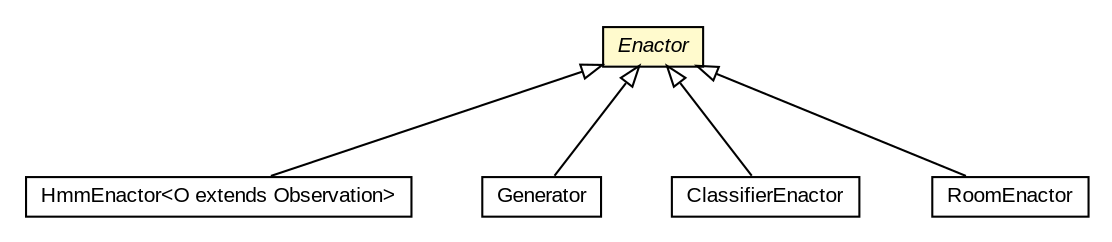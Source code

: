 #!/usr/local/bin/dot
#
# Class diagram 
# Generated by UMLGraph version 5.3 (http://www.umlgraph.org/)
#

digraph G {
	edge [fontname="arial",fontsize=10,labelfontname="arial",labelfontsize=10];
	node [fontname="arial",fontsize=10,shape=plaintext];
	nodesep=0.25;
	ranksep=0.5;
	// context.arch.enactor.HmmEnactor<O extends be.ac.ulg.montefiore.run.jahmm.Observation>
	c75714 [label=<<table title="context.arch.enactor.HmmEnactor" border="0" cellborder="1" cellspacing="0" cellpadding="2" port="p" href="./HmmEnactor.html">
		<tr><td><table border="0" cellspacing="0" cellpadding="1">
<tr><td align="center" balign="center"> HmmEnactor&lt;O extends Observation&gt; </td></tr>
		</table></td></tr>
		</table>>, fontname="arial", fontcolor="black", fontsize=10.0];
	// context.arch.enactor.Generator
	c75715 [label=<<table title="context.arch.enactor.Generator" border="0" cellborder="1" cellspacing="0" cellpadding="2" port="p" href="./Generator.html">
		<tr><td><table border="0" cellspacing="0" cellpadding="1">
<tr><td align="center" balign="center"> Generator </td></tr>
		</table></td></tr>
		</table>>, fontname="arial", fontcolor="black", fontsize=10.0];
	// context.arch.enactor.Enactor
	c75724 [label=<<table title="context.arch.enactor.Enactor" border="0" cellborder="1" cellspacing="0" cellpadding="2" port="p" bgcolor="lemonChiffon" href="./Enactor.html">
		<tr><td><table border="0" cellspacing="0" cellpadding="1">
<tr><td align="center" balign="center"><font face="arial italic"> Enactor </font></td></tr>
		</table></td></tr>
		</table>>, fontname="arial", fontcolor="black", fontsize=10.0];
	// context.arch.enactor.ClassifierEnactor
	c75726 [label=<<table title="context.arch.enactor.ClassifierEnactor" border="0" cellborder="1" cellspacing="0" cellpadding="2" port="p" href="./ClassifierEnactor.html">
		<tr><td><table border="0" cellspacing="0" cellpadding="1">
<tr><td align="center" balign="center"> ClassifierEnactor </td></tr>
		</table></td></tr>
		</table>>, fontname="arial", fontcolor="black", fontsize=10.0];
	// context.arch.intelligibility.apps.roomlight.RoomEnactor
	c75885 [label=<<table title="context.arch.intelligibility.apps.roomlight.RoomEnactor" border="0" cellborder="1" cellspacing="0" cellpadding="2" port="p" href="../intelligibility/apps/roomlight/RoomEnactor.html">
		<tr><td><table border="0" cellspacing="0" cellpadding="1">
<tr><td align="center" balign="center"> RoomEnactor </td></tr>
		</table></td></tr>
		</table>>, fontname="arial", fontcolor="black", fontsize=10.0];
	//context.arch.enactor.HmmEnactor<O extends be.ac.ulg.montefiore.run.jahmm.Observation> extends context.arch.enactor.Enactor
	c75724:p -> c75714:p [dir=back,arrowtail=empty];
	//context.arch.enactor.Generator extends context.arch.enactor.Enactor
	c75724:p -> c75715:p [dir=back,arrowtail=empty];
	//context.arch.enactor.ClassifierEnactor extends context.arch.enactor.Enactor
	c75724:p -> c75726:p [dir=back,arrowtail=empty];
	//context.arch.intelligibility.apps.roomlight.RoomEnactor extends context.arch.enactor.Enactor
	c75724:p -> c75885:p [dir=back,arrowtail=empty];
}


